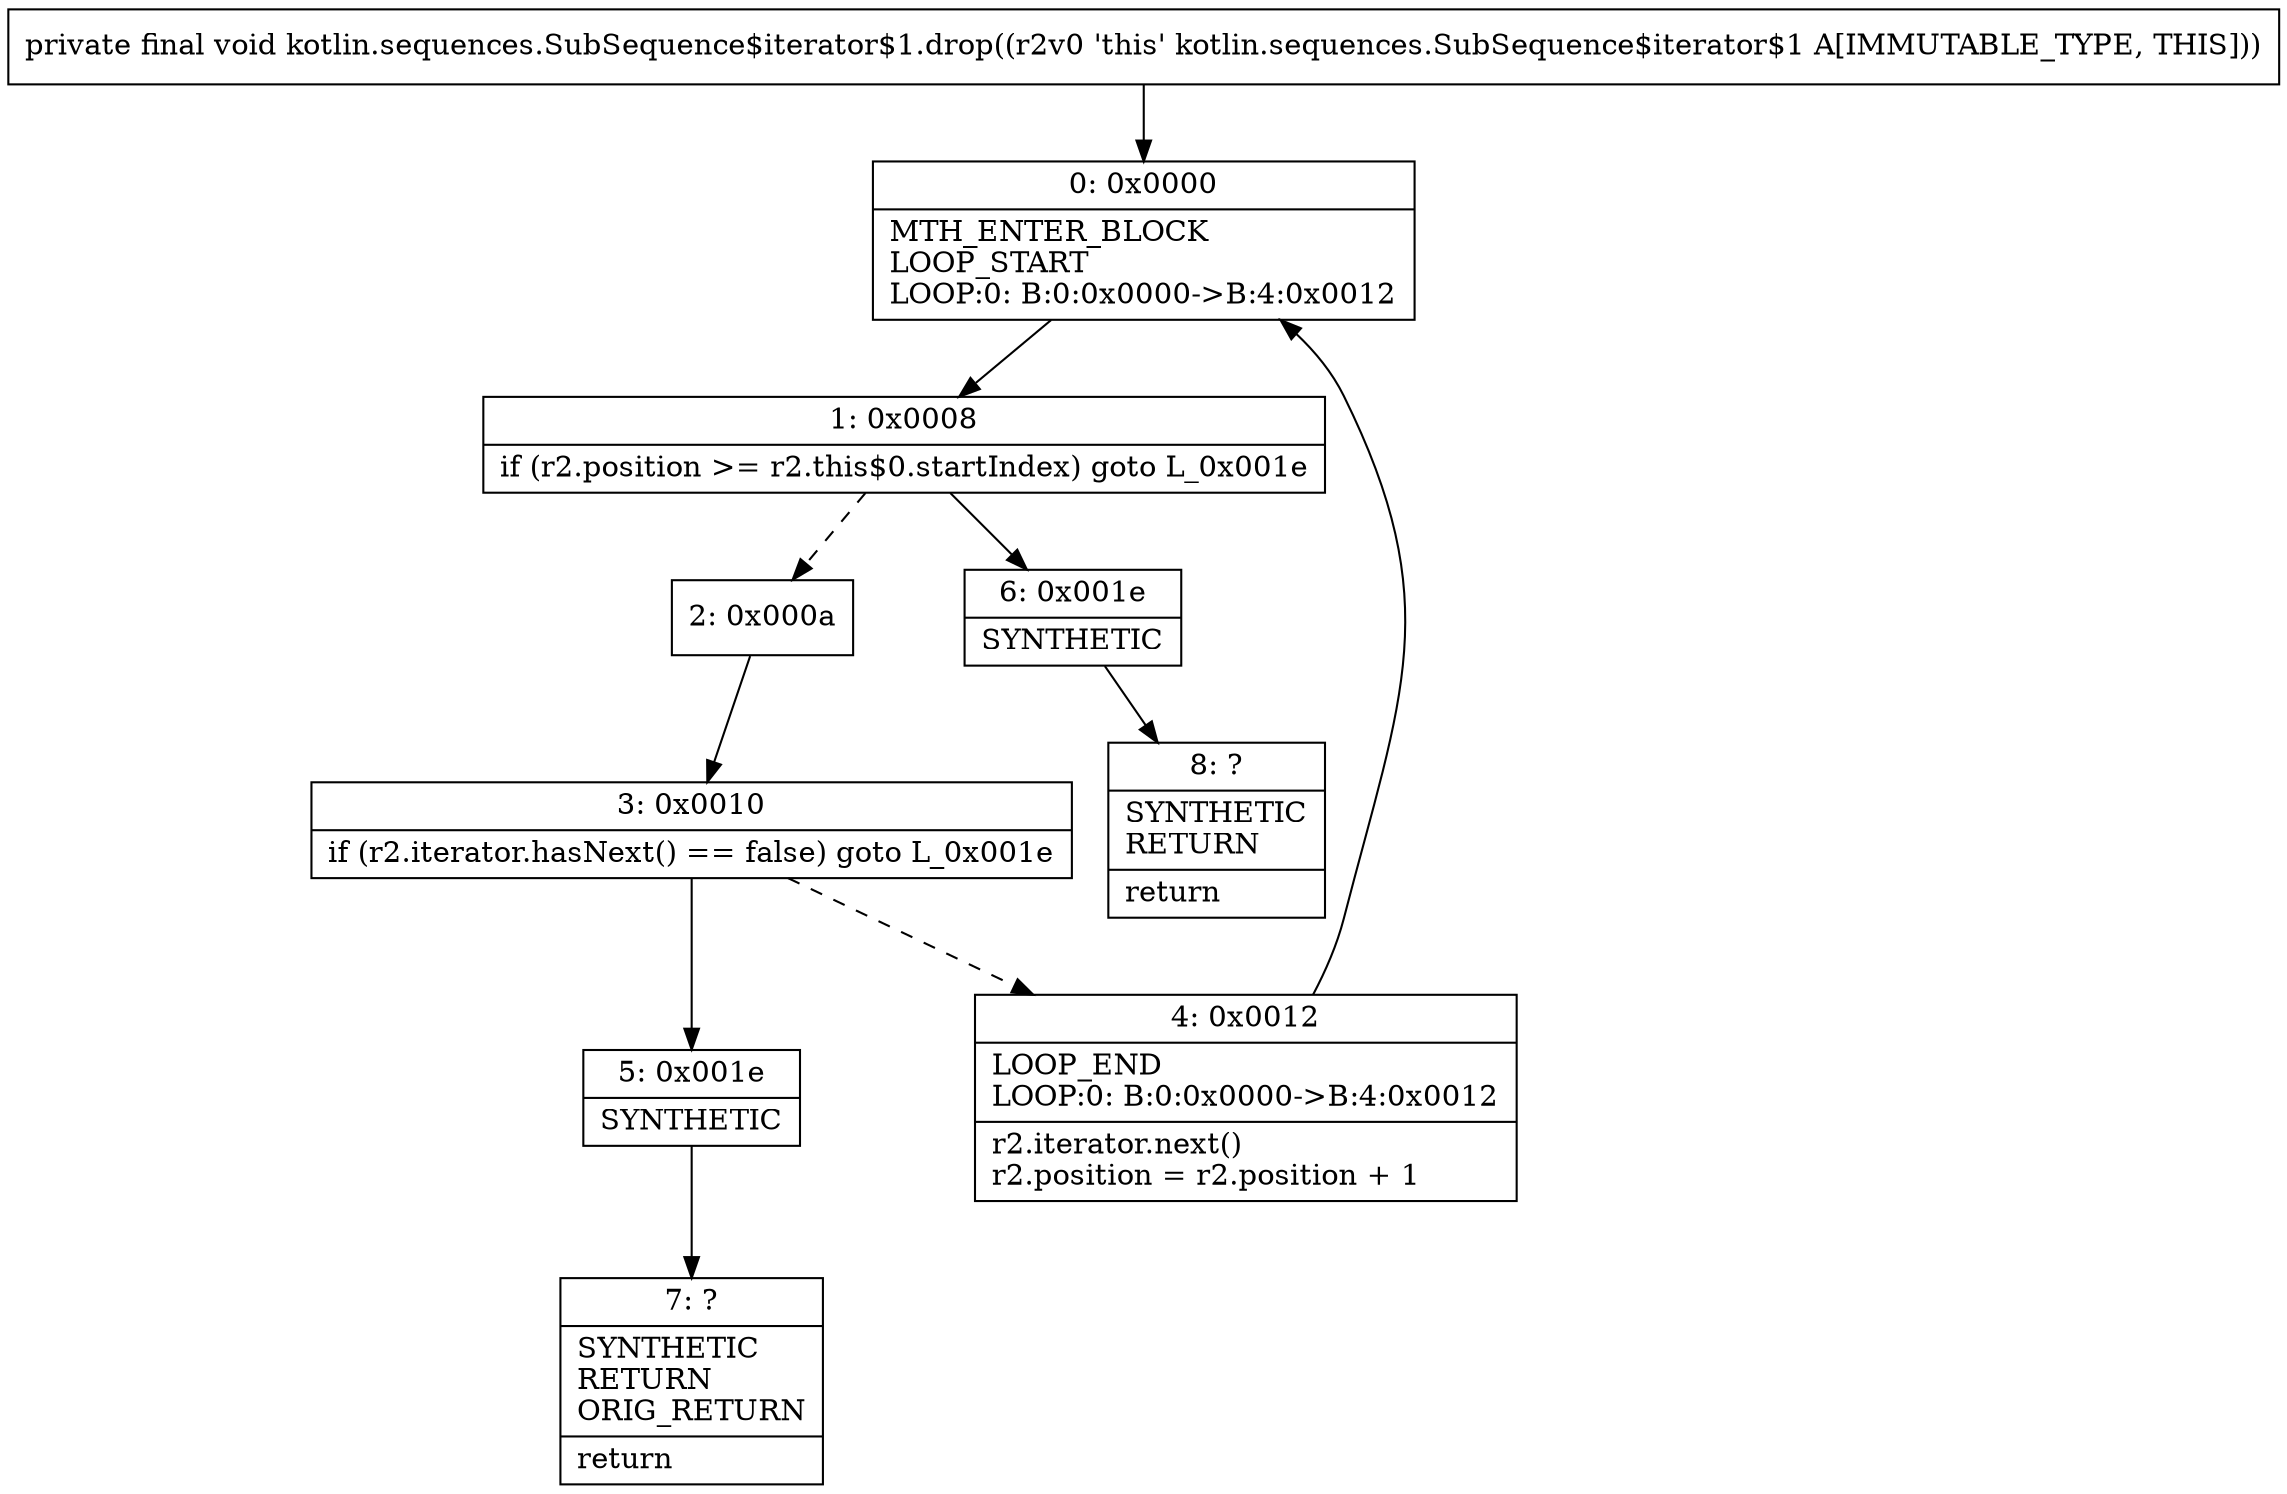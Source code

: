 digraph "CFG forkotlin.sequences.SubSequence$iterator$1.drop()V" {
Node_0 [shape=record,label="{0\:\ 0x0000|MTH_ENTER_BLOCK\lLOOP_START\lLOOP:0: B:0:0x0000\-\>B:4:0x0012\l}"];
Node_1 [shape=record,label="{1\:\ 0x0008|if (r2.position \>= r2.this$0.startIndex) goto L_0x001e\l}"];
Node_2 [shape=record,label="{2\:\ 0x000a}"];
Node_3 [shape=record,label="{3\:\ 0x0010|if (r2.iterator.hasNext() == false) goto L_0x001e\l}"];
Node_4 [shape=record,label="{4\:\ 0x0012|LOOP_END\lLOOP:0: B:0:0x0000\-\>B:4:0x0012\l|r2.iterator.next()\lr2.position = r2.position + 1\l}"];
Node_5 [shape=record,label="{5\:\ 0x001e|SYNTHETIC\l}"];
Node_6 [shape=record,label="{6\:\ 0x001e|SYNTHETIC\l}"];
Node_7 [shape=record,label="{7\:\ ?|SYNTHETIC\lRETURN\lORIG_RETURN\l|return\l}"];
Node_8 [shape=record,label="{8\:\ ?|SYNTHETIC\lRETURN\l|return\l}"];
MethodNode[shape=record,label="{private final void kotlin.sequences.SubSequence$iterator$1.drop((r2v0 'this' kotlin.sequences.SubSequence$iterator$1 A[IMMUTABLE_TYPE, THIS])) }"];
MethodNode -> Node_0;
Node_0 -> Node_1;
Node_1 -> Node_2[style=dashed];
Node_1 -> Node_6;
Node_2 -> Node_3;
Node_3 -> Node_4[style=dashed];
Node_3 -> Node_5;
Node_4 -> Node_0;
Node_5 -> Node_7;
Node_6 -> Node_8;
}

